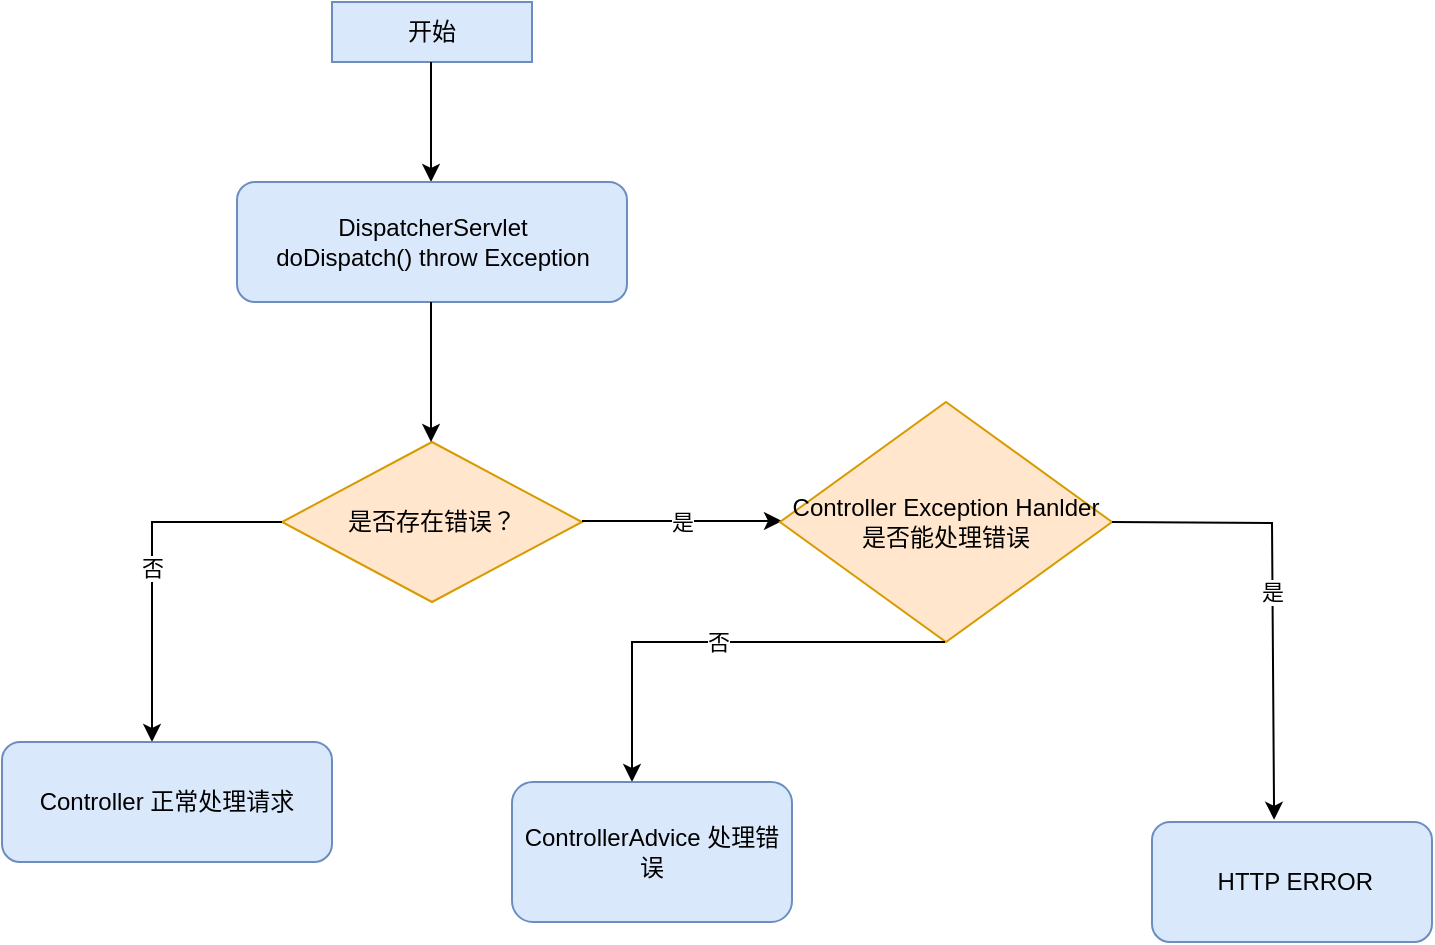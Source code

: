 <mxfile version="24.0.5" type="device">
  <diagram name="페이지-1" id="QVhVeKP8gLEAL9bTiDsg">
    <mxGraphModel dx="1869" dy="569" grid="1" gridSize="10" guides="1" tooltips="1" connect="1" arrows="1" fold="1" page="1" pageScale="1" pageWidth="827" pageHeight="1169" math="0" shadow="0">
      <root>
        <mxCell id="0" />
        <mxCell id="1" parent="0" />
        <mxCell id="C7-rEZ0LEDKCglz3swsz-1" value="开始" style="rounded=0;whiteSpace=wrap;html=1;fillColor=#dae8fc;strokeColor=#6c8ebf;" vertex="1" parent="1">
          <mxGeometry x="120" y="90" width="100" height="30" as="geometry" />
        </mxCell>
        <mxCell id="C7-rEZ0LEDKCglz3swsz-2" value="" style="endArrow=classic;html=1;rounded=0;" edge="1" parent="1">
          <mxGeometry width="50" height="50" relative="1" as="geometry">
            <mxPoint x="169.5" y="120" as="sourcePoint" />
            <mxPoint x="169.5" y="180" as="targetPoint" />
          </mxGeometry>
        </mxCell>
        <mxCell id="C7-rEZ0LEDKCglz3swsz-3" value="DispatcherServlet&lt;br&gt;doDispatch() throw Exception" style="rounded=1;whiteSpace=wrap;html=1;fillColor=#dae8fc;strokeColor=#6c8ebf;" vertex="1" parent="1">
          <mxGeometry x="72.5" y="180" width="195" height="60" as="geometry" />
        </mxCell>
        <mxCell id="C7-rEZ0LEDKCglz3swsz-4" value="是否存在错误？" style="rhombus;whiteSpace=wrap;html=1;fillColor=#ffe6cc;strokeColor=#d79b00;" vertex="1" parent="1">
          <mxGeometry x="95" y="310" width="150" height="80" as="geometry" />
        </mxCell>
        <mxCell id="C7-rEZ0LEDKCglz3swsz-5" value="" style="endArrow=classic;html=1;rounded=0;" edge="1" parent="1">
          <mxGeometry width="50" height="50" relative="1" as="geometry">
            <mxPoint x="169.5" y="240" as="sourcePoint" />
            <mxPoint x="169.5" y="310" as="targetPoint" />
          </mxGeometry>
        </mxCell>
        <mxCell id="C7-rEZ0LEDKCglz3swsz-7" value="" style="endArrow=classic;html=1;rounded=0;" edge="1" parent="1">
          <mxGeometry relative="1" as="geometry">
            <mxPoint x="95" y="350" as="sourcePoint" />
            <mxPoint x="30" y="460" as="targetPoint" />
            <Array as="points">
              <mxPoint x="30" y="350" />
            </Array>
          </mxGeometry>
        </mxCell>
        <mxCell id="C7-rEZ0LEDKCglz3swsz-8" value="否" style="edgeLabel;resizable=0;html=1;;align=center;verticalAlign=middle;" connectable="0" vertex="1" parent="C7-rEZ0LEDKCglz3swsz-7">
          <mxGeometry relative="1" as="geometry" />
        </mxCell>
        <mxCell id="C7-rEZ0LEDKCglz3swsz-11" value="Controller 正常处理请求" style="rounded=1;whiteSpace=wrap;html=1;fillColor=#dae8fc;strokeColor=#6c8ebf;" vertex="1" parent="1">
          <mxGeometry x="-45" y="460" width="165" height="60" as="geometry" />
        </mxCell>
        <mxCell id="C7-rEZ0LEDKCglz3swsz-13" value="" style="endArrow=classic;html=1;rounded=0;" edge="1" parent="1">
          <mxGeometry relative="1" as="geometry">
            <mxPoint x="245" y="349.5" as="sourcePoint" />
            <mxPoint x="345" y="349.5" as="targetPoint" />
          </mxGeometry>
        </mxCell>
        <mxCell id="C7-rEZ0LEDKCglz3swsz-14" value="是" style="edgeLabel;resizable=0;html=1;;align=center;verticalAlign=middle;" connectable="0" vertex="1" parent="C7-rEZ0LEDKCglz3swsz-13">
          <mxGeometry relative="1" as="geometry" />
        </mxCell>
        <mxCell id="C7-rEZ0LEDKCglz3swsz-15" value="Controller Exception Hanlder 是否能处理错误" style="rhombus;whiteSpace=wrap;html=1;fillColor=#ffe6cc;strokeColor=#d79b00;" vertex="1" parent="1">
          <mxGeometry x="344" y="290" width="166" height="120" as="geometry" />
        </mxCell>
        <mxCell id="C7-rEZ0LEDKCglz3swsz-16" value="" style="endArrow=classic;html=1;rounded=0;entryX=0.079;entryY=-0.027;entryDx=0;entryDy=0;entryPerimeter=0;" edge="1" parent="1">
          <mxGeometry relative="1" as="geometry">
            <mxPoint x="510" y="350" as="sourcePoint" />
            <mxPoint x="591.06" y="498.88" as="targetPoint" />
            <Array as="points">
              <mxPoint x="590" y="350.5" />
            </Array>
          </mxGeometry>
        </mxCell>
        <mxCell id="C7-rEZ0LEDKCglz3swsz-17" value="是" style="edgeLabel;resizable=0;html=1;;align=center;verticalAlign=middle;" connectable="0" vertex="1" parent="C7-rEZ0LEDKCglz3swsz-16">
          <mxGeometry relative="1" as="geometry" />
        </mxCell>
        <mxCell id="C7-rEZ0LEDKCglz3swsz-18" value="&amp;nbsp;HTTP ERROR" style="rounded=1;whiteSpace=wrap;html=1;fillColor=#dae8fc;strokeColor=#6c8ebf;" vertex="1" parent="1">
          <mxGeometry x="530" y="500" width="140" height="60" as="geometry" />
        </mxCell>
        <mxCell id="C7-rEZ0LEDKCglz3swsz-19" value="" style="endArrow=classic;html=1;rounded=0;" edge="1" parent="1">
          <mxGeometry relative="1" as="geometry">
            <mxPoint x="426.5" y="410" as="sourcePoint" />
            <mxPoint x="270" y="480" as="targetPoint" />
            <Array as="points">
              <mxPoint x="270" y="410" />
            </Array>
          </mxGeometry>
        </mxCell>
        <mxCell id="C7-rEZ0LEDKCglz3swsz-20" value="否" style="edgeLabel;resizable=0;html=1;;align=center;verticalAlign=middle;" connectable="0" vertex="1" parent="C7-rEZ0LEDKCglz3swsz-19">
          <mxGeometry relative="1" as="geometry" />
        </mxCell>
        <mxCell id="C7-rEZ0LEDKCglz3swsz-21" value="ControllerAdvice 处理错误" style="rounded=1;whiteSpace=wrap;html=1;fillColor=#dae8fc;strokeColor=#6c8ebf;" vertex="1" parent="1">
          <mxGeometry x="210" y="480" width="140" height="70" as="geometry" />
        </mxCell>
      </root>
    </mxGraphModel>
  </diagram>
</mxfile>
